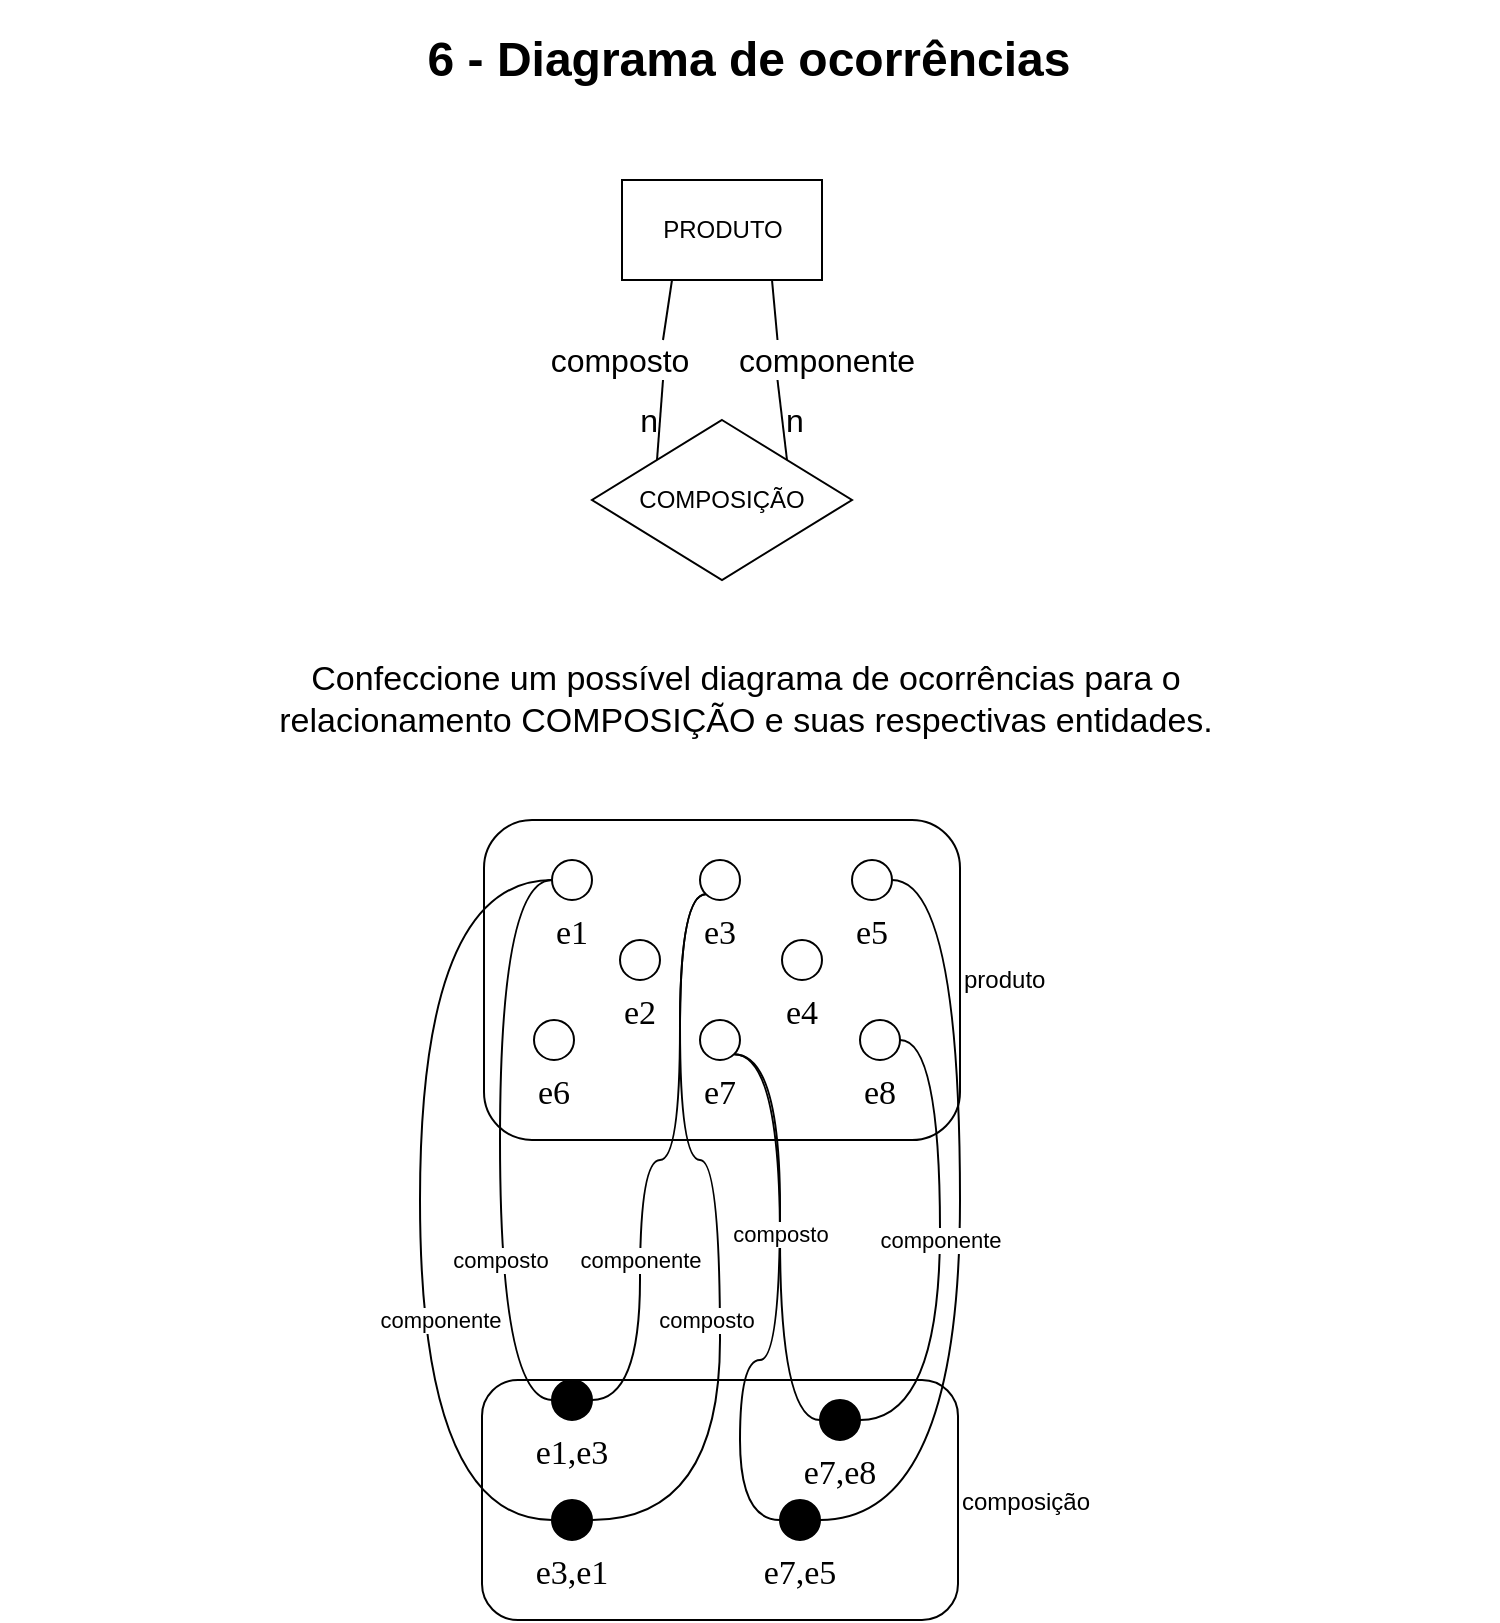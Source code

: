 <mxfile>
    <diagram id="lpKGh_ZZmH6A0EWYgQ_b" name="Questão">
        <mxGraphModel dx="864" dy="880" grid="1" gridSize="10" guides="1" tooltips="1" connect="1" arrows="1" fold="1" page="1" pageScale="1" pageWidth="827" pageHeight="1169" math="0" shadow="0">
            <root>
                <mxCell id="0"/>
                <mxCell id="1" parent="0"/>
                <mxCell id="76" value="composição" style="group;labelPosition=right;verticalLabelPosition=middle;align=left;verticalAlign=middle;" parent="1" vertex="1" connectable="0">
                    <mxGeometry x="281" y="720" width="238" height="120" as="geometry"/>
                </mxCell>
                <mxCell id="40" value="" style="rounded=1;whiteSpace=wrap;html=1;dashed=0;fontFamily=Helvetica;fontSize=12;align=right;labelPosition=left;verticalLabelPosition=middle;verticalAlign=middle;" parent="76" vertex="1">
                    <mxGeometry width="238" height="120" as="geometry"/>
                </mxCell>
                <mxCell id="47" value="e1,e3" style="ellipse;whiteSpace=wrap;html=1;aspect=fixed;fontFamily=Verdana;fontSize=17;align=center;labelPosition=center;verticalLabelPosition=bottom;verticalAlign=top;labelBackgroundColor=none;fillColor=#000000;" parent="76" vertex="1">
                    <mxGeometry x="35" width="20" height="20" as="geometry"/>
                </mxCell>
                <mxCell id="48" value="e7,e8" style="ellipse;whiteSpace=wrap;html=1;aspect=fixed;fontFamily=Verdana;fontSize=17;align=center;labelPosition=center;verticalLabelPosition=bottom;verticalAlign=top;labelBackgroundColor=none;fillColor=#000000;" parent="76" vertex="1">
                    <mxGeometry x="169" y="10" width="20" height="20" as="geometry"/>
                </mxCell>
                <mxCell id="91" value="e7,e5" style="ellipse;whiteSpace=wrap;html=1;aspect=fixed;fontFamily=Verdana;fontSize=17;align=center;labelPosition=center;verticalLabelPosition=bottom;verticalAlign=top;labelBackgroundColor=none;fillColor=#000000;" parent="76" vertex="1">
                    <mxGeometry x="149" y="60" width="20" height="20" as="geometry"/>
                </mxCell>
                <mxCell id="103" value="e3,e1" style="ellipse;whiteSpace=wrap;html=1;aspect=fixed;fontFamily=Verdana;fontSize=17;align=center;labelPosition=center;verticalLabelPosition=bottom;verticalAlign=top;labelBackgroundColor=none;fillColor=#000000;" vertex="1" parent="76">
                    <mxGeometry x="35" y="60" width="20" height="20" as="geometry"/>
                </mxCell>
                <mxCell id="K8ixmE3VCN6pQSZZg9Ir-34" value="&lt;h1&gt;6 - Diagrama de ocorrências&lt;/h1&gt;" style="text;html=1;strokeColor=none;fillColor=none;spacing=5;spacingTop=-20;whiteSpace=wrap;overflow=hidden;rounded=0;align=center;verticalAlign=top;" parent="1" vertex="1">
                    <mxGeometry x="40" y="40" width="749" height="40" as="geometry"/>
                </mxCell>
                <mxCell id="23" value="n" style="edgeStyle=none;rounded=0;orthogonalLoop=1;jettySize=auto;html=1;exitX=0.25;exitY=1;exitDx=0;exitDy=0;entryX=1;entryY=0;entryDx=0;entryDy=0;endArrow=none;endFill=0;fontSize=16;labelPosition=right;verticalLabelPosition=middle;align=left;verticalAlign=middle;labelBackgroundColor=none;" parent="1" source="32" target="21" edge="1">
                    <mxGeometry relative="1" as="geometry"/>
                </mxCell>
                <mxCell id="24" value="n" style="edgeStyle=none;rounded=0;orthogonalLoop=1;jettySize=auto;html=1;exitX=0.75;exitY=1;exitDx=0;exitDy=0;entryX=0;entryY=0;entryDx=0;entryDy=0;endArrow=none;endFill=0;fontSize=16;labelPosition=left;verticalLabelPosition=middle;align=right;verticalAlign=middle;labelBackgroundColor=none;" parent="1" source="26" target="21" edge="1">
                    <mxGeometry relative="1" as="geometry"/>
                </mxCell>
                <mxCell id="19" value="PRODUTO" style="html=1;dashed=0;whitespace=wrap;labelBackgroundColor=none;" parent="1" vertex="1">
                    <mxGeometry x="351" y="120" width="100" height="50" as="geometry"/>
                </mxCell>
                <mxCell id="21" value="COMPOSIÇÃO" style="rhombus;whiteSpace=wrap;html=1;dashed=0;" parent="1" vertex="1">
                    <mxGeometry x="336" y="240" width="130" height="80" as="geometry"/>
                </mxCell>
                <mxCell id="26" value="composto" style="text;html=1;align=center;verticalAlign=middle;whiteSpace=wrap;rounded=0;labelBackgroundColor=none;fontSize=16;" parent="1" vertex="1">
                    <mxGeometry x="307" y="200" width="86" height="20" as="geometry"/>
                </mxCell>
                <mxCell id="30" value="" style="edgeStyle=none;rounded=0;orthogonalLoop=1;jettySize=auto;html=1;exitX=0.25;exitY=1;exitDx=0;exitDy=0;entryX=0.75;entryY=0;entryDx=0;entryDy=0;endArrow=none;endFill=0;fontSize=16;fontColor=#f0f0f0;labelPosition=left;verticalLabelPosition=bottom;align=right;verticalAlign=top;" parent="1" source="19" target="26" edge="1">
                    <mxGeometry relative="1" as="geometry">
                        <mxPoint x="376.0" y="110" as="sourcePoint"/>
                        <mxPoint x="368.5" y="260" as="targetPoint"/>
                    </mxGeometry>
                </mxCell>
                <mxCell id="32" value="componente" style="text;html=1;align=center;verticalAlign=middle;whiteSpace=wrap;rounded=0;labelBackgroundColor=none;fontSize=16;" parent="1" vertex="1">
                    <mxGeometry x="404" y="200" width="99" height="20" as="geometry"/>
                </mxCell>
                <mxCell id="33" value="" style="edgeStyle=none;rounded=0;orthogonalLoop=1;jettySize=auto;html=1;exitX=0.75;exitY=1;exitDx=0;exitDy=0;entryX=0.25;entryY=0;entryDx=0;entryDy=0;endArrow=none;endFill=0;fontSize=16;fontColor=#f0f0f0;labelPosition=right;verticalLabelPosition=middle;align=left;verticalAlign=middle;" parent="1" source="19" target="32" edge="1">
                    <mxGeometry relative="1" as="geometry">
                        <mxPoint x="426.0" y="110" as="sourcePoint"/>
                        <mxPoint x="433.5" y="260" as="targetPoint"/>
                    </mxGeometry>
                </mxCell>
                <mxCell id="36" value="Confeccione um possível diagrama de ocorrências para o relacionamento COMPOSIÇÃO e suas respectivas entidades." style="text;whiteSpace=wrap;html=1;fontSize=17;align=center;labelPosition=center;verticalLabelPosition=middle;verticalAlign=middle;" parent="1" vertex="1">
                    <mxGeometry x="160" y="360" width="506" height="40" as="geometry"/>
                </mxCell>
                <mxCell id="39" value="produto" style="html=1;dashed=0;whitespace=wrap;labelBackgroundColor=none;labelPosition=right;verticalLabelPosition=middle;align=left;verticalAlign=middle;rounded=1;" parent="1" vertex="1">
                    <mxGeometry x="282" y="440" width="238" height="160" as="geometry"/>
                </mxCell>
                <mxCell id="75" value="composto" style="edgeStyle=orthogonalEdgeStyle;curved=1;rounded=0;orthogonalLoop=1;jettySize=auto;html=1;exitX=0;exitY=0.5;exitDx=0;exitDy=0;entryX=0;entryY=0.5;entryDx=0;entryDy=0;shadow=0;endArrow=none;endFill=0;" parent="1" source="47" target="49" edge="1">
                    <mxGeometry x="-0.385" relative="1" as="geometry">
                        <Array as="points">
                            <mxPoint x="290" y="730"/>
                            <mxPoint x="290" y="470"/>
                        </Array>
                        <mxPoint as="offset"/>
                    </mxGeometry>
                </mxCell>
                <mxCell id="49" value="e1" style="ellipse;whiteSpace=wrap;html=1;aspect=fixed;fontFamily=Verdana;fontSize=17;align=center;labelPosition=center;verticalLabelPosition=bottom;verticalAlign=top;labelBackgroundColor=none;" parent="1" vertex="1">
                    <mxGeometry x="316" y="460" width="20" height="20" as="geometry"/>
                </mxCell>
                <mxCell id="50" value="e2" style="ellipse;whiteSpace=wrap;html=1;aspect=fixed;fontFamily=Verdana;fontSize=17;align=center;labelPosition=center;verticalLabelPosition=bottom;verticalAlign=top;labelBackgroundColor=none;" parent="1" vertex="1">
                    <mxGeometry x="350" y="500" width="20" height="20" as="geometry"/>
                </mxCell>
                <mxCell id="51" value="e3" style="ellipse;whiteSpace=wrap;html=1;aspect=fixed;fontFamily=Verdana;fontSize=17;align=center;labelPosition=center;verticalLabelPosition=bottom;verticalAlign=top;labelBackgroundColor=none;" parent="1" vertex="1">
                    <mxGeometry x="390" y="460" width="20" height="20" as="geometry"/>
                </mxCell>
                <mxCell id="92" style="edgeStyle=orthogonalEdgeStyle;curved=1;rounded=0;orthogonalLoop=1;jettySize=auto;html=1;exitX=1;exitY=1;exitDx=0;exitDy=0;entryX=0;entryY=0.5;entryDx=0;entryDy=0;shadow=0;endArrow=none;endFill=0;" parent="1" source="52" target="91" edge="1">
                    <mxGeometry relative="1" as="geometry">
                        <Array as="points">
                            <mxPoint x="430" y="557"/>
                            <mxPoint x="430" y="710"/>
                            <mxPoint x="410" y="710"/>
                            <mxPoint x="410" y="790"/>
                        </Array>
                    </mxGeometry>
                </mxCell>
                <mxCell id="52" value="e7" style="ellipse;whiteSpace=wrap;html=1;aspect=fixed;fontFamily=Verdana;fontSize=17;align=center;labelPosition=center;verticalLabelPosition=bottom;verticalAlign=top;labelBackgroundColor=none;" parent="1" vertex="1">
                    <mxGeometry x="390" y="540" width="20" height="20" as="geometry"/>
                </mxCell>
                <mxCell id="53" value="e4" style="ellipse;whiteSpace=wrap;html=1;aspect=fixed;fontFamily=Verdana;fontSize=17;align=center;labelPosition=center;verticalLabelPosition=bottom;verticalAlign=top;labelBackgroundColor=none;" parent="1" vertex="1">
                    <mxGeometry x="431" y="500" width="20" height="20" as="geometry"/>
                </mxCell>
                <mxCell id="54" value="e5" style="ellipse;whiteSpace=wrap;html=1;aspect=fixed;fontFamily=Verdana;fontSize=17;align=center;labelPosition=center;verticalLabelPosition=bottom;verticalAlign=top;labelBackgroundColor=none;" parent="1" vertex="1">
                    <mxGeometry x="466" y="460" width="20" height="20" as="geometry"/>
                </mxCell>
                <mxCell id="55" value="e6" style="ellipse;whiteSpace=wrap;html=1;aspect=fixed;fontFamily=Verdana;fontSize=17;align=center;labelPosition=center;verticalLabelPosition=bottom;verticalAlign=top;labelBackgroundColor=none;" parent="1" vertex="1">
                    <mxGeometry x="307" y="540" width="20" height="20" as="geometry"/>
                </mxCell>
                <mxCell id="60" value="e8" style="ellipse;whiteSpace=wrap;html=1;aspect=fixed;fontFamily=Verdana;fontSize=17;align=center;labelPosition=center;verticalLabelPosition=bottom;verticalAlign=top;labelBackgroundColor=none;" parent="1" vertex="1">
                    <mxGeometry x="470" y="540" width="20" height="20" as="geometry"/>
                </mxCell>
                <mxCell id="93" style="edgeStyle=orthogonalEdgeStyle;curved=1;rounded=0;orthogonalLoop=1;jettySize=auto;html=1;exitX=1;exitY=0.5;exitDx=0;exitDy=0;entryX=1;entryY=0.5;entryDx=0;entryDy=0;shadow=0;endArrow=none;endFill=0;" parent="1" source="91" target="54" edge="1">
                    <mxGeometry relative="1" as="geometry">
                        <Array as="points">
                            <mxPoint x="520" y="790"/>
                            <mxPoint x="520" y="470"/>
                        </Array>
                    </mxGeometry>
                </mxCell>
                <mxCell id="80" value="componente" style="edgeStyle=orthogonalEdgeStyle;curved=1;rounded=0;orthogonalLoop=1;jettySize=auto;html=1;exitX=1;exitY=0.5;exitDx=0;exitDy=0;entryX=1;entryY=0.5;entryDx=0;entryDy=0;shadow=0;endArrow=none;endFill=0;" parent="1" source="48" target="60" edge="1">
                    <mxGeometry x="0.04" relative="1" as="geometry">
                        <mxPoint as="offset"/>
                    </mxGeometry>
                </mxCell>
                <mxCell id="82" value="composto" style="edgeStyle=orthogonalEdgeStyle;curved=1;rounded=0;orthogonalLoop=1;jettySize=auto;html=1;exitX=1;exitY=1;exitDx=0;exitDy=0;entryX=0;entryY=0.5;entryDx=0;entryDy=0;shadow=0;endArrow=none;endFill=0;" parent="1" source="52" target="48" edge="1">
                    <mxGeometry relative="1" as="geometry"/>
                </mxCell>
                <mxCell id="109" value="componente" style="edgeStyle=orthogonalEdgeStyle;curved=1;rounded=0;orthogonalLoop=1;jettySize=auto;html=1;exitX=0;exitY=0.5;exitDx=0;exitDy=0;entryX=0;entryY=0.5;entryDx=0;entryDy=0;endArrow=none;endFill=0;" edge="1" parent="1" source="103" target="49">
                    <mxGeometry x="-0.266" y="-10" relative="1" as="geometry">
                        <Array as="points">
                            <mxPoint x="250" y="790"/>
                            <mxPoint x="250" y="470"/>
                        </Array>
                        <mxPoint as="offset"/>
                    </mxGeometry>
                </mxCell>
                <mxCell id="110" value="composto" style="edgeStyle=orthogonalEdgeStyle;curved=1;rounded=0;orthogonalLoop=1;jettySize=auto;html=1;exitX=1;exitY=0.5;exitDx=0;exitDy=0;entryX=0;entryY=1;entryDx=0;entryDy=0;endArrow=none;endFill=0;" edge="1" parent="1" source="103" target="51">
                    <mxGeometry x="-0.2" y="7" relative="1" as="geometry">
                        <Array as="points">
                            <mxPoint x="400" y="790"/>
                            <mxPoint x="400" y="610"/>
                            <mxPoint x="380" y="610"/>
                            <mxPoint x="380" y="477"/>
                        </Array>
                        <mxPoint as="offset"/>
                    </mxGeometry>
                </mxCell>
                <mxCell id="96" value="componente" style="edgeStyle=orthogonalEdgeStyle;curved=1;rounded=0;orthogonalLoop=1;jettySize=auto;html=1;exitX=0;exitY=1;exitDx=0;exitDy=0;entryX=1;entryY=0.5;entryDx=0;entryDy=0;shadow=0;endArrow=none;endFill=0;" parent="1" source="51" target="47" edge="1">
                    <mxGeometry x="0.393" relative="1" as="geometry">
                        <Array as="points">
                            <mxPoint x="380" y="477"/>
                            <mxPoint x="380" y="610"/>
                            <mxPoint x="360" y="610"/>
                            <mxPoint x="360" y="730"/>
                        </Array>
                        <mxPoint as="offset"/>
                    </mxGeometry>
                </mxCell>
            </root>
        </mxGraphModel>
    </diagram>
</mxfile>